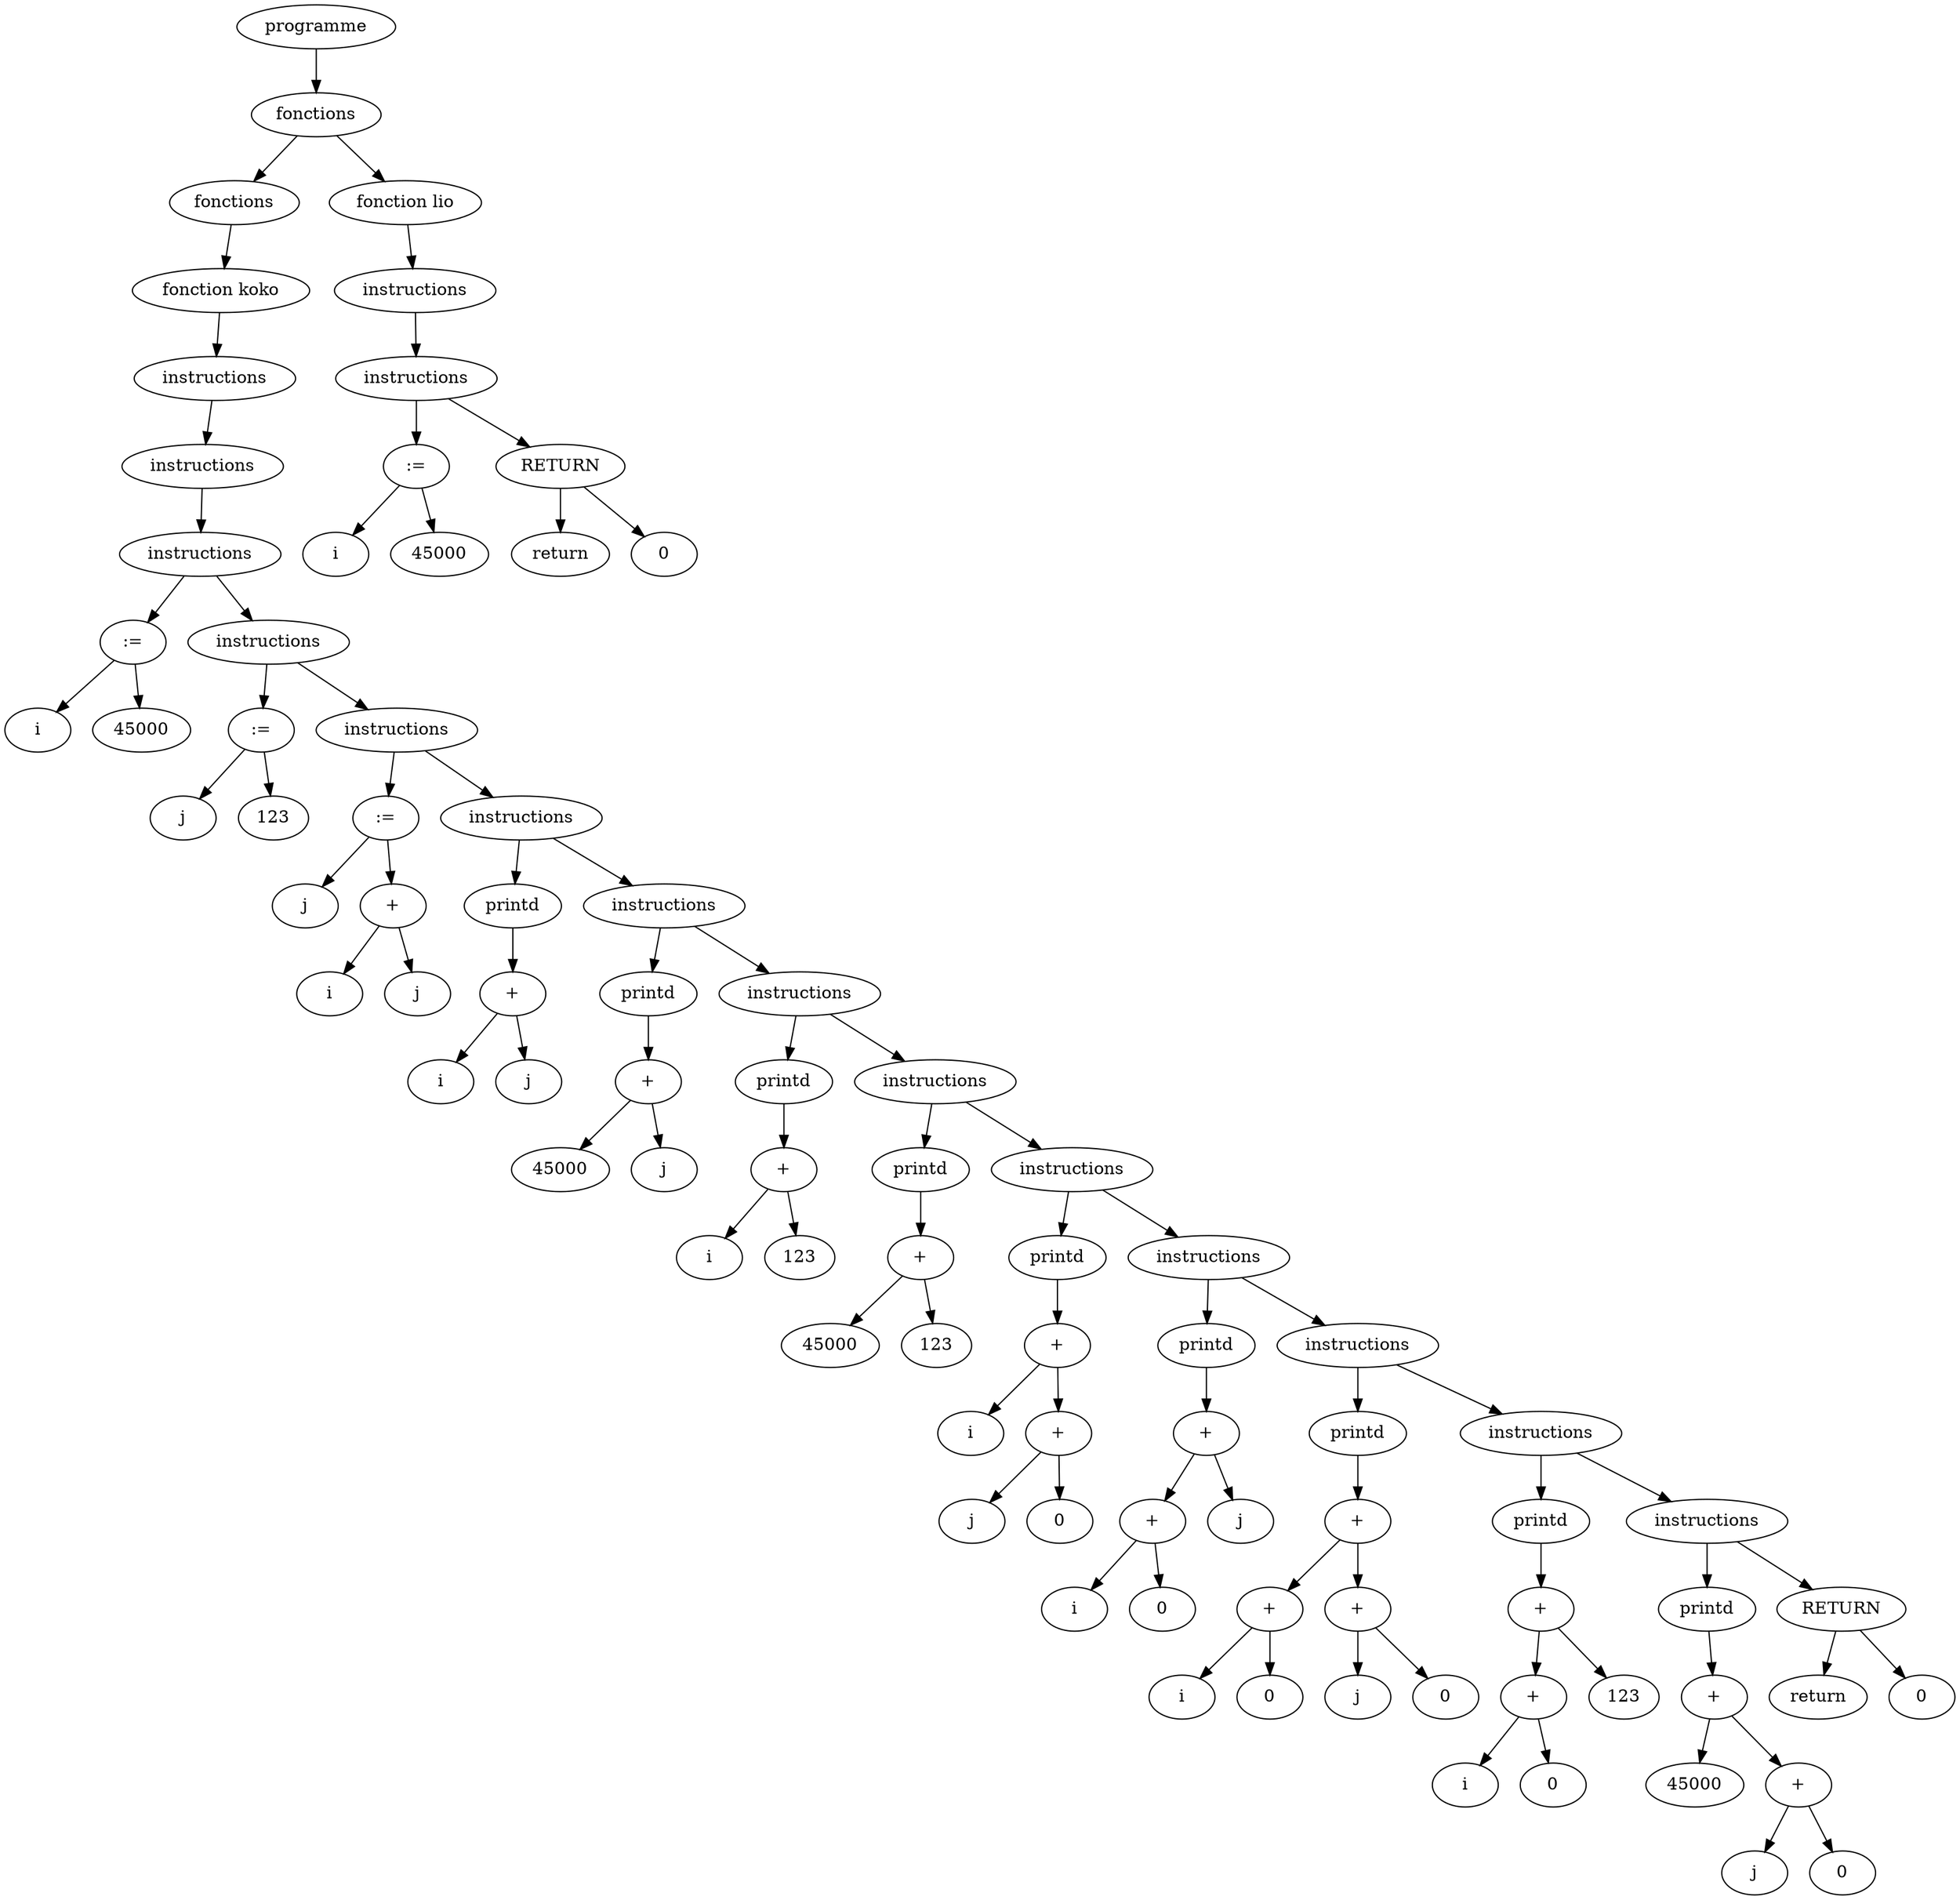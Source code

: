 digraph mon_programme {

node1 [label="programme" shape=ellipse ];
node2 [label="fonctions" shape=ellipse ];
node3 [label="fonctions" shape=ellipse ];
node4 [label="fonction koko" shape=ellipse ];
node5 [label="instructions" shape=ellipse ];
node6 [label="instructions" shape=ellipse ];
node7 [label="instructions" shape=ellipse ];
node8 [label=":=" shape=ellipse ];
node9 [label="i" shape=ellipse ];
node10 [label="45000" shape=ellipse ];
node11 [label="instructions" shape=ellipse ];
node12 [label=":=" shape=ellipse ];
node13 [label="j" shape=ellipse ];
node14 [label="123" shape=ellipse ];
node15 [label="instructions" shape=ellipse ];
node16 [label=":=" shape=ellipse ];
node17 [label="j" shape=ellipse ];
node18 [label="+" shape=ellipse ];
node19 [label="i" shape=ellipse ];
node20 [label="j" shape=ellipse ];
node21 [label="instructions" shape=ellipse ];
node22 [label="printd" shape=ellipse ];
node23 [label="+" shape=ellipse ];
node24 [label="i" shape=ellipse ];
node25 [label="j" shape=ellipse ];
node26 [label="instructions" shape=ellipse ];
node27 [label="printd" shape=ellipse ];
node28 [label="+" shape=ellipse ];
node29 [label="45000" shape=ellipse ];
node30 [label="j" shape=ellipse ];
node31 [label="instructions" shape=ellipse ];
node32 [label="printd" shape=ellipse ];
node33 [label="+" shape=ellipse ];
node34 [label="i" shape=ellipse ];
node35 [label="123" shape=ellipse ];
node36 [label="instructions" shape=ellipse ];
node37 [label="printd" shape=ellipse ];
node38 [label="+" shape=ellipse ];
node39 [label="45000" shape=ellipse ];
node40 [label="123" shape=ellipse ];
node41 [label="instructions" shape=ellipse ];
node42 [label="printd" shape=ellipse ];
node43 [label="+" shape=ellipse ];
node44 [label="i" shape=ellipse ];
node45 [label="+" shape=ellipse ];
node46 [label="j" shape=ellipse ];
node47 [label="0" shape=ellipse ];
node48 [label="instructions" shape=ellipse ];
node49 [label="printd" shape=ellipse ];
node50 [label="+" shape=ellipse ];
node51 [label="+" shape=ellipse ];
node52 [label="i" shape=ellipse ];
node53 [label="0" shape=ellipse ];
node54 [label="j" shape=ellipse ];
node55 [label="instructions" shape=ellipse ];
node56 [label="printd" shape=ellipse ];
node57 [label="+" shape=ellipse ];
node58 [label="+" shape=ellipse ];
node59 [label="i" shape=ellipse ];
node60 [label="0" shape=ellipse ];
node61 [label="+" shape=ellipse ];
node62 [label="j" shape=ellipse ];
node63 [label="0" shape=ellipse ];
node64 [label="instructions" shape=ellipse ];
node65 [label="printd" shape=ellipse ];
node66 [label="+" shape=ellipse ];
node67 [label="+" shape=ellipse ];
node68 [label="i" shape=ellipse ];
node69 [label="0" shape=ellipse ];
node70 [label="123" shape=ellipse ];
node71 [label="instructions" shape=ellipse ];
node72 [label="printd" shape=ellipse ];
node73 [label="+" shape=ellipse ];
node74 [label="45000" shape=ellipse ];
node75 [label="+" shape=ellipse ];
node76 [label="j" shape=ellipse ];
node77 [label="0" shape=ellipse ];
node78 [label="RETURN" shape=ellipse ];
node79 [label="return" shape=ellipse ];
node80 [label="0" shape=ellipse ];
node81 [label="fonction lio" shape=ellipse ];
node82 [label="instructions" shape=ellipse ];
node83 [label="instructions" shape=ellipse ];
node84 [label=":=" shape=ellipse ];
node85 [label="i" shape=ellipse ];
node86 [label="45000" shape=ellipse ];
node87 [label="RETURN" shape=ellipse ];
node88 [label="return" shape=ellipse ];
node89 [label="0" shape=ellipse ];
node8->node9;
node8->node10;
node12->node13;
node12->node14;
node18->node19;
node18->node20;
node16->node17;
node16->node18;
node23->node24;
node23->node25;
node22->node23;
node28->node29;
node28->node30;
node27->node28;
node33->node34;
node33->node35;
node32->node33;
node38->node39;
node38->node40;
node37->node38;
node45->node46;
node45->node47;
node43->node44;
node43->node45;
node42->node43;
node51->node52;
node51->node53;
node50->node51;
node50->node54;
node49->node50;
node58->node59;
node58->node60;
node61->node62;
node61->node63;
node57->node58;
node57->node61;
node56->node57;
node67->node68;
node67->node69;
node66->node67;
node66->node70;
node65->node66;
node75->node76;
node75->node77;
node73->node74;
node73->node75;
node72->node73;
node78->node79;
node78->node80;
node71->node72;
node71->node78;
node64->node65;
node64->node71;
node55->node56;
node55->node64;
node48->node49;
node48->node55;
node41->node42;
node41->node48;
node36->node37;
node36->node41;
node31->node32;
node31->node36;
node26->node27;
node26->node31;
node21->node22;
node21->node26;
node15->node16;
node15->node21;
node11->node12;
node11->node15;
node7->node8;
node7->node11;
node6->node7;
node5->node6;
node4->node5;
node3->node4;
node84->node85;
node84->node86;
node87->node88;
node87->node89;
node83->node84;
node83->node87;
node82->node83;
node81->node82;
node2->node3;
node2->node81;
node1->node2;
}